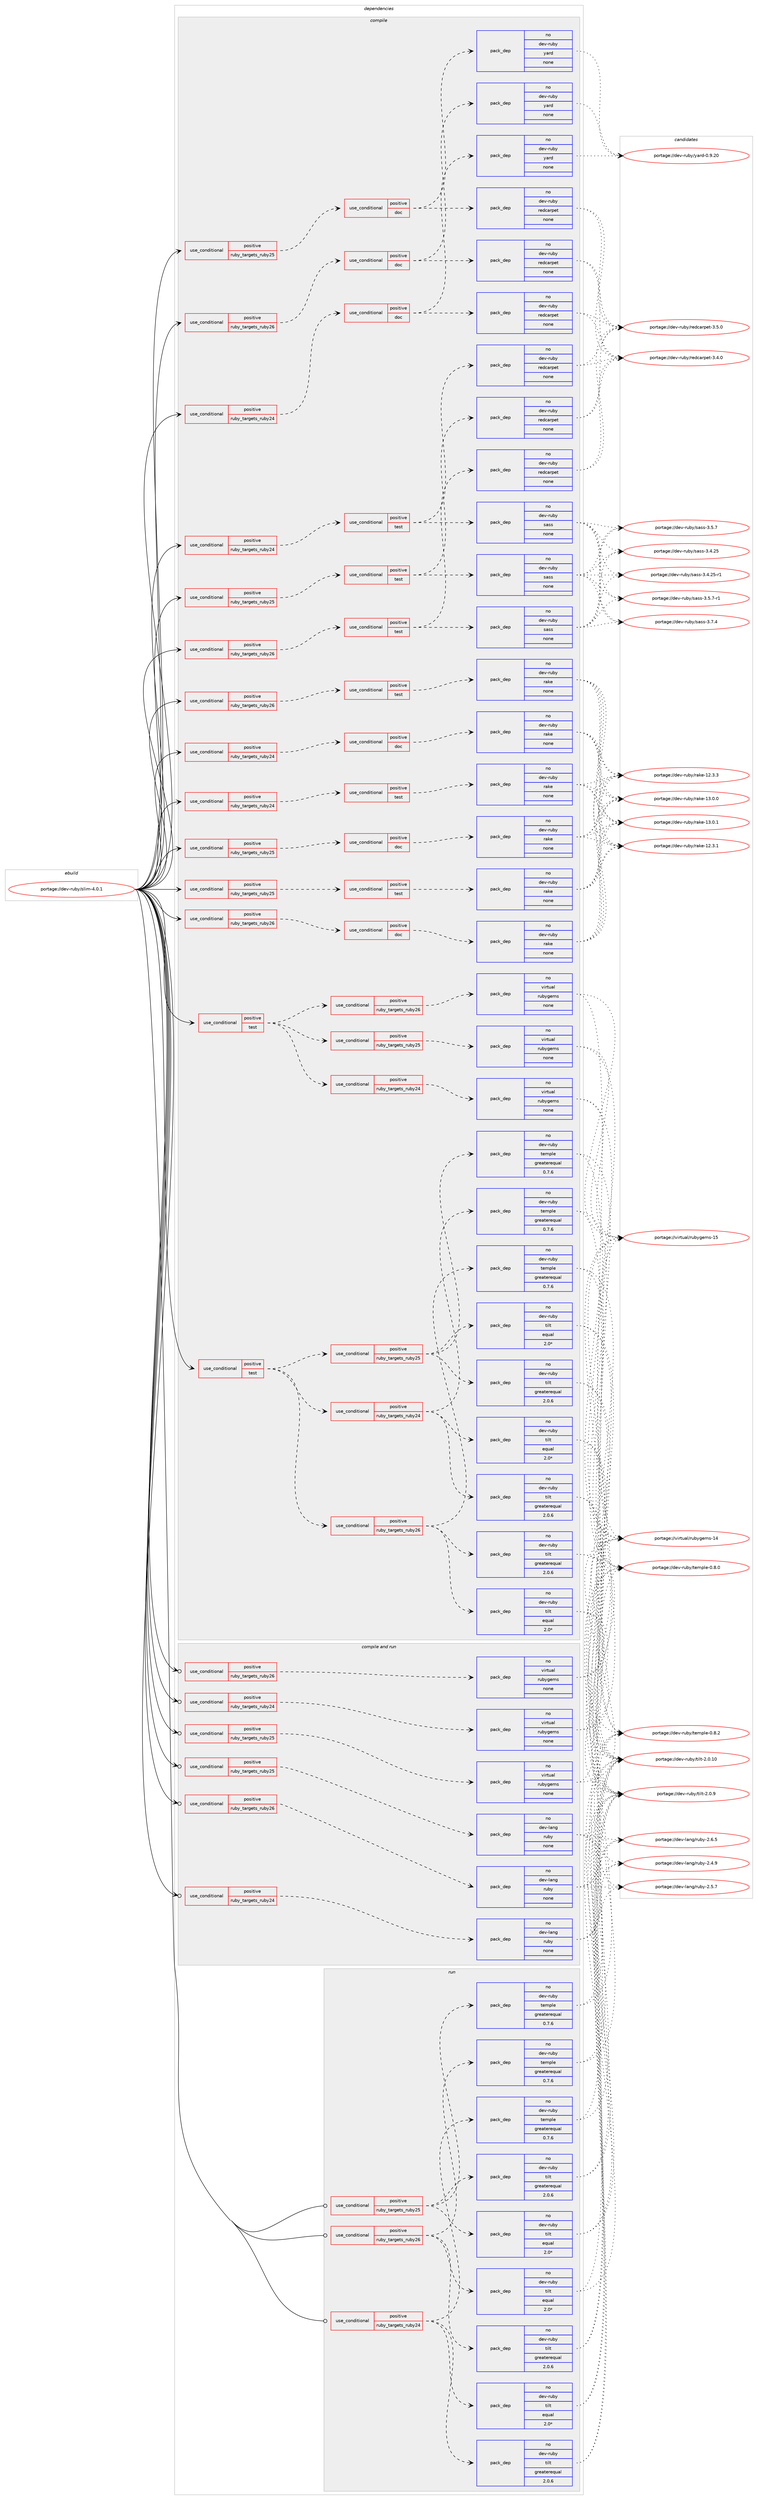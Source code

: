 digraph prolog {

# *************
# Graph options
# *************

newrank=true;
concentrate=true;
compound=true;
graph [rankdir=LR,fontname=Helvetica,fontsize=10,ranksep=1.5];#, ranksep=2.5, nodesep=0.2];
edge  [arrowhead=vee];
node  [fontname=Helvetica,fontsize=10];

# **********
# The ebuild
# **********

subgraph cluster_leftcol {
color=gray;
rank=same;
label=<<i>ebuild</i>>;
id [label="portage://dev-ruby/slim-4.0.1", color=red, width=4, href="../dev-ruby/slim-4.0.1.svg"];
}

# ****************
# The dependencies
# ****************

subgraph cluster_midcol {
color=gray;
label=<<i>dependencies</i>>;
subgraph cluster_compile {
fillcolor="#eeeeee";
style=filled;
label=<<i>compile</i>>;
subgraph cond66740 {
dependency250532 [label=<<TABLE BORDER="0" CELLBORDER="1" CELLSPACING="0" CELLPADDING="4"><TR><TD ROWSPAN="3" CELLPADDING="10">use_conditional</TD></TR><TR><TD>positive</TD></TR><TR><TD>ruby_targets_ruby24</TD></TR></TABLE>>, shape=none, color=red];
subgraph cond66741 {
dependency250533 [label=<<TABLE BORDER="0" CELLBORDER="1" CELLSPACING="0" CELLPADDING="4"><TR><TD ROWSPAN="3" CELLPADDING="10">use_conditional</TD></TR><TR><TD>positive</TD></TR><TR><TD>doc</TD></TR></TABLE>>, shape=none, color=red];
subgraph pack180231 {
dependency250534 [label=<<TABLE BORDER="0" CELLBORDER="1" CELLSPACING="0" CELLPADDING="4" WIDTH="220"><TR><TD ROWSPAN="6" CELLPADDING="30">pack_dep</TD></TR><TR><TD WIDTH="110">no</TD></TR><TR><TD>dev-ruby</TD></TR><TR><TD>rake</TD></TR><TR><TD>none</TD></TR><TR><TD></TD></TR></TABLE>>, shape=none, color=blue];
}
dependency250533:e -> dependency250534:w [weight=20,style="dashed",arrowhead="vee"];
}
dependency250532:e -> dependency250533:w [weight=20,style="dashed",arrowhead="vee"];
}
id:e -> dependency250532:w [weight=20,style="solid",arrowhead="vee"];
subgraph cond66742 {
dependency250535 [label=<<TABLE BORDER="0" CELLBORDER="1" CELLSPACING="0" CELLPADDING="4"><TR><TD ROWSPAN="3" CELLPADDING="10">use_conditional</TD></TR><TR><TD>positive</TD></TR><TR><TD>ruby_targets_ruby24</TD></TR></TABLE>>, shape=none, color=red];
subgraph cond66743 {
dependency250536 [label=<<TABLE BORDER="0" CELLBORDER="1" CELLSPACING="0" CELLPADDING="4"><TR><TD ROWSPAN="3" CELLPADDING="10">use_conditional</TD></TR><TR><TD>positive</TD></TR><TR><TD>doc</TD></TR></TABLE>>, shape=none, color=red];
subgraph pack180232 {
dependency250537 [label=<<TABLE BORDER="0" CELLBORDER="1" CELLSPACING="0" CELLPADDING="4" WIDTH="220"><TR><TD ROWSPAN="6" CELLPADDING="30">pack_dep</TD></TR><TR><TD WIDTH="110">no</TD></TR><TR><TD>dev-ruby</TD></TR><TR><TD>yard</TD></TR><TR><TD>none</TD></TR><TR><TD></TD></TR></TABLE>>, shape=none, color=blue];
}
dependency250536:e -> dependency250537:w [weight=20,style="dashed",arrowhead="vee"];
subgraph pack180233 {
dependency250538 [label=<<TABLE BORDER="0" CELLBORDER="1" CELLSPACING="0" CELLPADDING="4" WIDTH="220"><TR><TD ROWSPAN="6" CELLPADDING="30">pack_dep</TD></TR><TR><TD WIDTH="110">no</TD></TR><TR><TD>dev-ruby</TD></TR><TR><TD>redcarpet</TD></TR><TR><TD>none</TD></TR><TR><TD></TD></TR></TABLE>>, shape=none, color=blue];
}
dependency250536:e -> dependency250538:w [weight=20,style="dashed",arrowhead="vee"];
}
dependency250535:e -> dependency250536:w [weight=20,style="dashed",arrowhead="vee"];
}
id:e -> dependency250535:w [weight=20,style="solid",arrowhead="vee"];
subgraph cond66744 {
dependency250539 [label=<<TABLE BORDER="0" CELLBORDER="1" CELLSPACING="0" CELLPADDING="4"><TR><TD ROWSPAN="3" CELLPADDING="10">use_conditional</TD></TR><TR><TD>positive</TD></TR><TR><TD>ruby_targets_ruby24</TD></TR></TABLE>>, shape=none, color=red];
subgraph cond66745 {
dependency250540 [label=<<TABLE BORDER="0" CELLBORDER="1" CELLSPACING="0" CELLPADDING="4"><TR><TD ROWSPAN="3" CELLPADDING="10">use_conditional</TD></TR><TR><TD>positive</TD></TR><TR><TD>test</TD></TR></TABLE>>, shape=none, color=red];
subgraph pack180234 {
dependency250541 [label=<<TABLE BORDER="0" CELLBORDER="1" CELLSPACING="0" CELLPADDING="4" WIDTH="220"><TR><TD ROWSPAN="6" CELLPADDING="30">pack_dep</TD></TR><TR><TD WIDTH="110">no</TD></TR><TR><TD>dev-ruby</TD></TR><TR><TD>rake</TD></TR><TR><TD>none</TD></TR><TR><TD></TD></TR></TABLE>>, shape=none, color=blue];
}
dependency250540:e -> dependency250541:w [weight=20,style="dashed",arrowhead="vee"];
}
dependency250539:e -> dependency250540:w [weight=20,style="dashed",arrowhead="vee"];
}
id:e -> dependency250539:w [weight=20,style="solid",arrowhead="vee"];
subgraph cond66746 {
dependency250542 [label=<<TABLE BORDER="0" CELLBORDER="1" CELLSPACING="0" CELLPADDING="4"><TR><TD ROWSPAN="3" CELLPADDING="10">use_conditional</TD></TR><TR><TD>positive</TD></TR><TR><TD>ruby_targets_ruby24</TD></TR></TABLE>>, shape=none, color=red];
subgraph cond66747 {
dependency250543 [label=<<TABLE BORDER="0" CELLBORDER="1" CELLSPACING="0" CELLPADDING="4"><TR><TD ROWSPAN="3" CELLPADDING="10">use_conditional</TD></TR><TR><TD>positive</TD></TR><TR><TD>test</TD></TR></TABLE>>, shape=none, color=red];
subgraph pack180235 {
dependency250544 [label=<<TABLE BORDER="0" CELLBORDER="1" CELLSPACING="0" CELLPADDING="4" WIDTH="220"><TR><TD ROWSPAN="6" CELLPADDING="30">pack_dep</TD></TR><TR><TD WIDTH="110">no</TD></TR><TR><TD>dev-ruby</TD></TR><TR><TD>redcarpet</TD></TR><TR><TD>none</TD></TR><TR><TD></TD></TR></TABLE>>, shape=none, color=blue];
}
dependency250543:e -> dependency250544:w [weight=20,style="dashed",arrowhead="vee"];
subgraph pack180236 {
dependency250545 [label=<<TABLE BORDER="0" CELLBORDER="1" CELLSPACING="0" CELLPADDING="4" WIDTH="220"><TR><TD ROWSPAN="6" CELLPADDING="30">pack_dep</TD></TR><TR><TD WIDTH="110">no</TD></TR><TR><TD>dev-ruby</TD></TR><TR><TD>sass</TD></TR><TR><TD>none</TD></TR><TR><TD></TD></TR></TABLE>>, shape=none, color=blue];
}
dependency250543:e -> dependency250545:w [weight=20,style="dashed",arrowhead="vee"];
}
dependency250542:e -> dependency250543:w [weight=20,style="dashed",arrowhead="vee"];
}
id:e -> dependency250542:w [weight=20,style="solid",arrowhead="vee"];
subgraph cond66748 {
dependency250546 [label=<<TABLE BORDER="0" CELLBORDER="1" CELLSPACING="0" CELLPADDING="4"><TR><TD ROWSPAN="3" CELLPADDING="10">use_conditional</TD></TR><TR><TD>positive</TD></TR><TR><TD>ruby_targets_ruby25</TD></TR></TABLE>>, shape=none, color=red];
subgraph cond66749 {
dependency250547 [label=<<TABLE BORDER="0" CELLBORDER="1" CELLSPACING="0" CELLPADDING="4"><TR><TD ROWSPAN="3" CELLPADDING="10">use_conditional</TD></TR><TR><TD>positive</TD></TR><TR><TD>doc</TD></TR></TABLE>>, shape=none, color=red];
subgraph pack180237 {
dependency250548 [label=<<TABLE BORDER="0" CELLBORDER="1" CELLSPACING="0" CELLPADDING="4" WIDTH="220"><TR><TD ROWSPAN="6" CELLPADDING="30">pack_dep</TD></TR><TR><TD WIDTH="110">no</TD></TR><TR><TD>dev-ruby</TD></TR><TR><TD>rake</TD></TR><TR><TD>none</TD></TR><TR><TD></TD></TR></TABLE>>, shape=none, color=blue];
}
dependency250547:e -> dependency250548:w [weight=20,style="dashed",arrowhead="vee"];
}
dependency250546:e -> dependency250547:w [weight=20,style="dashed",arrowhead="vee"];
}
id:e -> dependency250546:w [weight=20,style="solid",arrowhead="vee"];
subgraph cond66750 {
dependency250549 [label=<<TABLE BORDER="0" CELLBORDER="1" CELLSPACING="0" CELLPADDING="4"><TR><TD ROWSPAN="3" CELLPADDING="10">use_conditional</TD></TR><TR><TD>positive</TD></TR><TR><TD>ruby_targets_ruby25</TD></TR></TABLE>>, shape=none, color=red];
subgraph cond66751 {
dependency250550 [label=<<TABLE BORDER="0" CELLBORDER="1" CELLSPACING="0" CELLPADDING="4"><TR><TD ROWSPAN="3" CELLPADDING="10">use_conditional</TD></TR><TR><TD>positive</TD></TR><TR><TD>doc</TD></TR></TABLE>>, shape=none, color=red];
subgraph pack180238 {
dependency250551 [label=<<TABLE BORDER="0" CELLBORDER="1" CELLSPACING="0" CELLPADDING="4" WIDTH="220"><TR><TD ROWSPAN="6" CELLPADDING="30">pack_dep</TD></TR><TR><TD WIDTH="110">no</TD></TR><TR><TD>dev-ruby</TD></TR><TR><TD>yard</TD></TR><TR><TD>none</TD></TR><TR><TD></TD></TR></TABLE>>, shape=none, color=blue];
}
dependency250550:e -> dependency250551:w [weight=20,style="dashed",arrowhead="vee"];
subgraph pack180239 {
dependency250552 [label=<<TABLE BORDER="0" CELLBORDER="1" CELLSPACING="0" CELLPADDING="4" WIDTH="220"><TR><TD ROWSPAN="6" CELLPADDING="30">pack_dep</TD></TR><TR><TD WIDTH="110">no</TD></TR><TR><TD>dev-ruby</TD></TR><TR><TD>redcarpet</TD></TR><TR><TD>none</TD></TR><TR><TD></TD></TR></TABLE>>, shape=none, color=blue];
}
dependency250550:e -> dependency250552:w [weight=20,style="dashed",arrowhead="vee"];
}
dependency250549:e -> dependency250550:w [weight=20,style="dashed",arrowhead="vee"];
}
id:e -> dependency250549:w [weight=20,style="solid",arrowhead="vee"];
subgraph cond66752 {
dependency250553 [label=<<TABLE BORDER="0" CELLBORDER="1" CELLSPACING="0" CELLPADDING="4"><TR><TD ROWSPAN="3" CELLPADDING="10">use_conditional</TD></TR><TR><TD>positive</TD></TR><TR><TD>ruby_targets_ruby25</TD></TR></TABLE>>, shape=none, color=red];
subgraph cond66753 {
dependency250554 [label=<<TABLE BORDER="0" CELLBORDER="1" CELLSPACING="0" CELLPADDING="4"><TR><TD ROWSPAN="3" CELLPADDING="10">use_conditional</TD></TR><TR><TD>positive</TD></TR><TR><TD>test</TD></TR></TABLE>>, shape=none, color=red];
subgraph pack180240 {
dependency250555 [label=<<TABLE BORDER="0" CELLBORDER="1" CELLSPACING="0" CELLPADDING="4" WIDTH="220"><TR><TD ROWSPAN="6" CELLPADDING="30">pack_dep</TD></TR><TR><TD WIDTH="110">no</TD></TR><TR><TD>dev-ruby</TD></TR><TR><TD>rake</TD></TR><TR><TD>none</TD></TR><TR><TD></TD></TR></TABLE>>, shape=none, color=blue];
}
dependency250554:e -> dependency250555:w [weight=20,style="dashed",arrowhead="vee"];
}
dependency250553:e -> dependency250554:w [weight=20,style="dashed",arrowhead="vee"];
}
id:e -> dependency250553:w [weight=20,style="solid",arrowhead="vee"];
subgraph cond66754 {
dependency250556 [label=<<TABLE BORDER="0" CELLBORDER="1" CELLSPACING="0" CELLPADDING="4"><TR><TD ROWSPAN="3" CELLPADDING="10">use_conditional</TD></TR><TR><TD>positive</TD></TR><TR><TD>ruby_targets_ruby25</TD></TR></TABLE>>, shape=none, color=red];
subgraph cond66755 {
dependency250557 [label=<<TABLE BORDER="0" CELLBORDER="1" CELLSPACING="0" CELLPADDING="4"><TR><TD ROWSPAN="3" CELLPADDING="10">use_conditional</TD></TR><TR><TD>positive</TD></TR><TR><TD>test</TD></TR></TABLE>>, shape=none, color=red];
subgraph pack180241 {
dependency250558 [label=<<TABLE BORDER="0" CELLBORDER="1" CELLSPACING="0" CELLPADDING="4" WIDTH="220"><TR><TD ROWSPAN="6" CELLPADDING="30">pack_dep</TD></TR><TR><TD WIDTH="110">no</TD></TR><TR><TD>dev-ruby</TD></TR><TR><TD>redcarpet</TD></TR><TR><TD>none</TD></TR><TR><TD></TD></TR></TABLE>>, shape=none, color=blue];
}
dependency250557:e -> dependency250558:w [weight=20,style="dashed",arrowhead="vee"];
subgraph pack180242 {
dependency250559 [label=<<TABLE BORDER="0" CELLBORDER="1" CELLSPACING="0" CELLPADDING="4" WIDTH="220"><TR><TD ROWSPAN="6" CELLPADDING="30">pack_dep</TD></TR><TR><TD WIDTH="110">no</TD></TR><TR><TD>dev-ruby</TD></TR><TR><TD>sass</TD></TR><TR><TD>none</TD></TR><TR><TD></TD></TR></TABLE>>, shape=none, color=blue];
}
dependency250557:e -> dependency250559:w [weight=20,style="dashed",arrowhead="vee"];
}
dependency250556:e -> dependency250557:w [weight=20,style="dashed",arrowhead="vee"];
}
id:e -> dependency250556:w [weight=20,style="solid",arrowhead="vee"];
subgraph cond66756 {
dependency250560 [label=<<TABLE BORDER="0" CELLBORDER="1" CELLSPACING="0" CELLPADDING="4"><TR><TD ROWSPAN="3" CELLPADDING="10">use_conditional</TD></TR><TR><TD>positive</TD></TR><TR><TD>ruby_targets_ruby26</TD></TR></TABLE>>, shape=none, color=red];
subgraph cond66757 {
dependency250561 [label=<<TABLE BORDER="0" CELLBORDER="1" CELLSPACING="0" CELLPADDING="4"><TR><TD ROWSPAN="3" CELLPADDING="10">use_conditional</TD></TR><TR><TD>positive</TD></TR><TR><TD>doc</TD></TR></TABLE>>, shape=none, color=red];
subgraph pack180243 {
dependency250562 [label=<<TABLE BORDER="0" CELLBORDER="1" CELLSPACING="0" CELLPADDING="4" WIDTH="220"><TR><TD ROWSPAN="6" CELLPADDING="30">pack_dep</TD></TR><TR><TD WIDTH="110">no</TD></TR><TR><TD>dev-ruby</TD></TR><TR><TD>rake</TD></TR><TR><TD>none</TD></TR><TR><TD></TD></TR></TABLE>>, shape=none, color=blue];
}
dependency250561:e -> dependency250562:w [weight=20,style="dashed",arrowhead="vee"];
}
dependency250560:e -> dependency250561:w [weight=20,style="dashed",arrowhead="vee"];
}
id:e -> dependency250560:w [weight=20,style="solid",arrowhead="vee"];
subgraph cond66758 {
dependency250563 [label=<<TABLE BORDER="0" CELLBORDER="1" CELLSPACING="0" CELLPADDING="4"><TR><TD ROWSPAN="3" CELLPADDING="10">use_conditional</TD></TR><TR><TD>positive</TD></TR><TR><TD>ruby_targets_ruby26</TD></TR></TABLE>>, shape=none, color=red];
subgraph cond66759 {
dependency250564 [label=<<TABLE BORDER="0" CELLBORDER="1" CELLSPACING="0" CELLPADDING="4"><TR><TD ROWSPAN="3" CELLPADDING="10">use_conditional</TD></TR><TR><TD>positive</TD></TR><TR><TD>doc</TD></TR></TABLE>>, shape=none, color=red];
subgraph pack180244 {
dependency250565 [label=<<TABLE BORDER="0" CELLBORDER="1" CELLSPACING="0" CELLPADDING="4" WIDTH="220"><TR><TD ROWSPAN="6" CELLPADDING="30">pack_dep</TD></TR><TR><TD WIDTH="110">no</TD></TR><TR><TD>dev-ruby</TD></TR><TR><TD>yard</TD></TR><TR><TD>none</TD></TR><TR><TD></TD></TR></TABLE>>, shape=none, color=blue];
}
dependency250564:e -> dependency250565:w [weight=20,style="dashed",arrowhead="vee"];
subgraph pack180245 {
dependency250566 [label=<<TABLE BORDER="0" CELLBORDER="1" CELLSPACING="0" CELLPADDING="4" WIDTH="220"><TR><TD ROWSPAN="6" CELLPADDING="30">pack_dep</TD></TR><TR><TD WIDTH="110">no</TD></TR><TR><TD>dev-ruby</TD></TR><TR><TD>redcarpet</TD></TR><TR><TD>none</TD></TR><TR><TD></TD></TR></TABLE>>, shape=none, color=blue];
}
dependency250564:e -> dependency250566:w [weight=20,style="dashed",arrowhead="vee"];
}
dependency250563:e -> dependency250564:w [weight=20,style="dashed",arrowhead="vee"];
}
id:e -> dependency250563:w [weight=20,style="solid",arrowhead="vee"];
subgraph cond66760 {
dependency250567 [label=<<TABLE BORDER="0" CELLBORDER="1" CELLSPACING="0" CELLPADDING="4"><TR><TD ROWSPAN="3" CELLPADDING="10">use_conditional</TD></TR><TR><TD>positive</TD></TR><TR><TD>ruby_targets_ruby26</TD></TR></TABLE>>, shape=none, color=red];
subgraph cond66761 {
dependency250568 [label=<<TABLE BORDER="0" CELLBORDER="1" CELLSPACING="0" CELLPADDING="4"><TR><TD ROWSPAN="3" CELLPADDING="10">use_conditional</TD></TR><TR><TD>positive</TD></TR><TR><TD>test</TD></TR></TABLE>>, shape=none, color=red];
subgraph pack180246 {
dependency250569 [label=<<TABLE BORDER="0" CELLBORDER="1" CELLSPACING="0" CELLPADDING="4" WIDTH="220"><TR><TD ROWSPAN="6" CELLPADDING="30">pack_dep</TD></TR><TR><TD WIDTH="110">no</TD></TR><TR><TD>dev-ruby</TD></TR><TR><TD>rake</TD></TR><TR><TD>none</TD></TR><TR><TD></TD></TR></TABLE>>, shape=none, color=blue];
}
dependency250568:e -> dependency250569:w [weight=20,style="dashed",arrowhead="vee"];
}
dependency250567:e -> dependency250568:w [weight=20,style="dashed",arrowhead="vee"];
}
id:e -> dependency250567:w [weight=20,style="solid",arrowhead="vee"];
subgraph cond66762 {
dependency250570 [label=<<TABLE BORDER="0" CELLBORDER="1" CELLSPACING="0" CELLPADDING="4"><TR><TD ROWSPAN="3" CELLPADDING="10">use_conditional</TD></TR><TR><TD>positive</TD></TR><TR><TD>ruby_targets_ruby26</TD></TR></TABLE>>, shape=none, color=red];
subgraph cond66763 {
dependency250571 [label=<<TABLE BORDER="0" CELLBORDER="1" CELLSPACING="0" CELLPADDING="4"><TR><TD ROWSPAN="3" CELLPADDING="10">use_conditional</TD></TR><TR><TD>positive</TD></TR><TR><TD>test</TD></TR></TABLE>>, shape=none, color=red];
subgraph pack180247 {
dependency250572 [label=<<TABLE BORDER="0" CELLBORDER="1" CELLSPACING="0" CELLPADDING="4" WIDTH="220"><TR><TD ROWSPAN="6" CELLPADDING="30">pack_dep</TD></TR><TR><TD WIDTH="110">no</TD></TR><TR><TD>dev-ruby</TD></TR><TR><TD>redcarpet</TD></TR><TR><TD>none</TD></TR><TR><TD></TD></TR></TABLE>>, shape=none, color=blue];
}
dependency250571:e -> dependency250572:w [weight=20,style="dashed",arrowhead="vee"];
subgraph pack180248 {
dependency250573 [label=<<TABLE BORDER="0" CELLBORDER="1" CELLSPACING="0" CELLPADDING="4" WIDTH="220"><TR><TD ROWSPAN="6" CELLPADDING="30">pack_dep</TD></TR><TR><TD WIDTH="110">no</TD></TR><TR><TD>dev-ruby</TD></TR><TR><TD>sass</TD></TR><TR><TD>none</TD></TR><TR><TD></TD></TR></TABLE>>, shape=none, color=blue];
}
dependency250571:e -> dependency250573:w [weight=20,style="dashed",arrowhead="vee"];
}
dependency250570:e -> dependency250571:w [weight=20,style="dashed",arrowhead="vee"];
}
id:e -> dependency250570:w [weight=20,style="solid",arrowhead="vee"];
subgraph cond66764 {
dependency250574 [label=<<TABLE BORDER="0" CELLBORDER="1" CELLSPACING="0" CELLPADDING="4"><TR><TD ROWSPAN="3" CELLPADDING="10">use_conditional</TD></TR><TR><TD>positive</TD></TR><TR><TD>test</TD></TR></TABLE>>, shape=none, color=red];
subgraph cond66765 {
dependency250575 [label=<<TABLE BORDER="0" CELLBORDER="1" CELLSPACING="0" CELLPADDING="4"><TR><TD ROWSPAN="3" CELLPADDING="10">use_conditional</TD></TR><TR><TD>positive</TD></TR><TR><TD>ruby_targets_ruby24</TD></TR></TABLE>>, shape=none, color=red];
subgraph pack180249 {
dependency250576 [label=<<TABLE BORDER="0" CELLBORDER="1" CELLSPACING="0" CELLPADDING="4" WIDTH="220"><TR><TD ROWSPAN="6" CELLPADDING="30">pack_dep</TD></TR><TR><TD WIDTH="110">no</TD></TR><TR><TD>dev-ruby</TD></TR><TR><TD>tilt</TD></TR><TR><TD>greaterequal</TD></TR><TR><TD>2.0.6</TD></TR></TABLE>>, shape=none, color=blue];
}
dependency250575:e -> dependency250576:w [weight=20,style="dashed",arrowhead="vee"];
subgraph pack180250 {
dependency250577 [label=<<TABLE BORDER="0" CELLBORDER="1" CELLSPACING="0" CELLPADDING="4" WIDTH="220"><TR><TD ROWSPAN="6" CELLPADDING="30">pack_dep</TD></TR><TR><TD WIDTH="110">no</TD></TR><TR><TD>dev-ruby</TD></TR><TR><TD>tilt</TD></TR><TR><TD>equal</TD></TR><TR><TD>2.0*</TD></TR></TABLE>>, shape=none, color=blue];
}
dependency250575:e -> dependency250577:w [weight=20,style="dashed",arrowhead="vee"];
subgraph pack180251 {
dependency250578 [label=<<TABLE BORDER="0" CELLBORDER="1" CELLSPACING="0" CELLPADDING="4" WIDTH="220"><TR><TD ROWSPAN="6" CELLPADDING="30">pack_dep</TD></TR><TR><TD WIDTH="110">no</TD></TR><TR><TD>dev-ruby</TD></TR><TR><TD>temple</TD></TR><TR><TD>greaterequal</TD></TR><TR><TD>0.7.6</TD></TR></TABLE>>, shape=none, color=blue];
}
dependency250575:e -> dependency250578:w [weight=20,style="dashed",arrowhead="vee"];
}
dependency250574:e -> dependency250575:w [weight=20,style="dashed",arrowhead="vee"];
subgraph cond66766 {
dependency250579 [label=<<TABLE BORDER="0" CELLBORDER="1" CELLSPACING="0" CELLPADDING="4"><TR><TD ROWSPAN="3" CELLPADDING="10">use_conditional</TD></TR><TR><TD>positive</TD></TR><TR><TD>ruby_targets_ruby25</TD></TR></TABLE>>, shape=none, color=red];
subgraph pack180252 {
dependency250580 [label=<<TABLE BORDER="0" CELLBORDER="1" CELLSPACING="0" CELLPADDING="4" WIDTH="220"><TR><TD ROWSPAN="6" CELLPADDING="30">pack_dep</TD></TR><TR><TD WIDTH="110">no</TD></TR><TR><TD>dev-ruby</TD></TR><TR><TD>tilt</TD></TR><TR><TD>greaterequal</TD></TR><TR><TD>2.0.6</TD></TR></TABLE>>, shape=none, color=blue];
}
dependency250579:e -> dependency250580:w [weight=20,style="dashed",arrowhead="vee"];
subgraph pack180253 {
dependency250581 [label=<<TABLE BORDER="0" CELLBORDER="1" CELLSPACING="0" CELLPADDING="4" WIDTH="220"><TR><TD ROWSPAN="6" CELLPADDING="30">pack_dep</TD></TR><TR><TD WIDTH="110">no</TD></TR><TR><TD>dev-ruby</TD></TR><TR><TD>tilt</TD></TR><TR><TD>equal</TD></TR><TR><TD>2.0*</TD></TR></TABLE>>, shape=none, color=blue];
}
dependency250579:e -> dependency250581:w [weight=20,style="dashed",arrowhead="vee"];
subgraph pack180254 {
dependency250582 [label=<<TABLE BORDER="0" CELLBORDER="1" CELLSPACING="0" CELLPADDING="4" WIDTH="220"><TR><TD ROWSPAN="6" CELLPADDING="30">pack_dep</TD></TR><TR><TD WIDTH="110">no</TD></TR><TR><TD>dev-ruby</TD></TR><TR><TD>temple</TD></TR><TR><TD>greaterequal</TD></TR><TR><TD>0.7.6</TD></TR></TABLE>>, shape=none, color=blue];
}
dependency250579:e -> dependency250582:w [weight=20,style="dashed",arrowhead="vee"];
}
dependency250574:e -> dependency250579:w [weight=20,style="dashed",arrowhead="vee"];
subgraph cond66767 {
dependency250583 [label=<<TABLE BORDER="0" CELLBORDER="1" CELLSPACING="0" CELLPADDING="4"><TR><TD ROWSPAN="3" CELLPADDING="10">use_conditional</TD></TR><TR><TD>positive</TD></TR><TR><TD>ruby_targets_ruby26</TD></TR></TABLE>>, shape=none, color=red];
subgraph pack180255 {
dependency250584 [label=<<TABLE BORDER="0" CELLBORDER="1" CELLSPACING="0" CELLPADDING="4" WIDTH="220"><TR><TD ROWSPAN="6" CELLPADDING="30">pack_dep</TD></TR><TR><TD WIDTH="110">no</TD></TR><TR><TD>dev-ruby</TD></TR><TR><TD>tilt</TD></TR><TR><TD>greaterequal</TD></TR><TR><TD>2.0.6</TD></TR></TABLE>>, shape=none, color=blue];
}
dependency250583:e -> dependency250584:w [weight=20,style="dashed",arrowhead="vee"];
subgraph pack180256 {
dependency250585 [label=<<TABLE BORDER="0" CELLBORDER="1" CELLSPACING="0" CELLPADDING="4" WIDTH="220"><TR><TD ROWSPAN="6" CELLPADDING="30">pack_dep</TD></TR><TR><TD WIDTH="110">no</TD></TR><TR><TD>dev-ruby</TD></TR><TR><TD>tilt</TD></TR><TR><TD>equal</TD></TR><TR><TD>2.0*</TD></TR></TABLE>>, shape=none, color=blue];
}
dependency250583:e -> dependency250585:w [weight=20,style="dashed",arrowhead="vee"];
subgraph pack180257 {
dependency250586 [label=<<TABLE BORDER="0" CELLBORDER="1" CELLSPACING="0" CELLPADDING="4" WIDTH="220"><TR><TD ROWSPAN="6" CELLPADDING="30">pack_dep</TD></TR><TR><TD WIDTH="110">no</TD></TR><TR><TD>dev-ruby</TD></TR><TR><TD>temple</TD></TR><TR><TD>greaterequal</TD></TR><TR><TD>0.7.6</TD></TR></TABLE>>, shape=none, color=blue];
}
dependency250583:e -> dependency250586:w [weight=20,style="dashed",arrowhead="vee"];
}
dependency250574:e -> dependency250583:w [weight=20,style="dashed",arrowhead="vee"];
}
id:e -> dependency250574:w [weight=20,style="solid",arrowhead="vee"];
subgraph cond66768 {
dependency250587 [label=<<TABLE BORDER="0" CELLBORDER="1" CELLSPACING="0" CELLPADDING="4"><TR><TD ROWSPAN="3" CELLPADDING="10">use_conditional</TD></TR><TR><TD>positive</TD></TR><TR><TD>test</TD></TR></TABLE>>, shape=none, color=red];
subgraph cond66769 {
dependency250588 [label=<<TABLE BORDER="0" CELLBORDER="1" CELLSPACING="0" CELLPADDING="4"><TR><TD ROWSPAN="3" CELLPADDING="10">use_conditional</TD></TR><TR><TD>positive</TD></TR><TR><TD>ruby_targets_ruby24</TD></TR></TABLE>>, shape=none, color=red];
subgraph pack180258 {
dependency250589 [label=<<TABLE BORDER="0" CELLBORDER="1" CELLSPACING="0" CELLPADDING="4" WIDTH="220"><TR><TD ROWSPAN="6" CELLPADDING="30">pack_dep</TD></TR><TR><TD WIDTH="110">no</TD></TR><TR><TD>virtual</TD></TR><TR><TD>rubygems</TD></TR><TR><TD>none</TD></TR><TR><TD></TD></TR></TABLE>>, shape=none, color=blue];
}
dependency250588:e -> dependency250589:w [weight=20,style="dashed",arrowhead="vee"];
}
dependency250587:e -> dependency250588:w [weight=20,style="dashed",arrowhead="vee"];
subgraph cond66770 {
dependency250590 [label=<<TABLE BORDER="0" CELLBORDER="1" CELLSPACING="0" CELLPADDING="4"><TR><TD ROWSPAN="3" CELLPADDING="10">use_conditional</TD></TR><TR><TD>positive</TD></TR><TR><TD>ruby_targets_ruby25</TD></TR></TABLE>>, shape=none, color=red];
subgraph pack180259 {
dependency250591 [label=<<TABLE BORDER="0" CELLBORDER="1" CELLSPACING="0" CELLPADDING="4" WIDTH="220"><TR><TD ROWSPAN="6" CELLPADDING="30">pack_dep</TD></TR><TR><TD WIDTH="110">no</TD></TR><TR><TD>virtual</TD></TR><TR><TD>rubygems</TD></TR><TR><TD>none</TD></TR><TR><TD></TD></TR></TABLE>>, shape=none, color=blue];
}
dependency250590:e -> dependency250591:w [weight=20,style="dashed",arrowhead="vee"];
}
dependency250587:e -> dependency250590:w [weight=20,style="dashed",arrowhead="vee"];
subgraph cond66771 {
dependency250592 [label=<<TABLE BORDER="0" CELLBORDER="1" CELLSPACING="0" CELLPADDING="4"><TR><TD ROWSPAN="3" CELLPADDING="10">use_conditional</TD></TR><TR><TD>positive</TD></TR><TR><TD>ruby_targets_ruby26</TD></TR></TABLE>>, shape=none, color=red];
subgraph pack180260 {
dependency250593 [label=<<TABLE BORDER="0" CELLBORDER="1" CELLSPACING="0" CELLPADDING="4" WIDTH="220"><TR><TD ROWSPAN="6" CELLPADDING="30">pack_dep</TD></TR><TR><TD WIDTH="110">no</TD></TR><TR><TD>virtual</TD></TR><TR><TD>rubygems</TD></TR><TR><TD>none</TD></TR><TR><TD></TD></TR></TABLE>>, shape=none, color=blue];
}
dependency250592:e -> dependency250593:w [weight=20,style="dashed",arrowhead="vee"];
}
dependency250587:e -> dependency250592:w [weight=20,style="dashed",arrowhead="vee"];
}
id:e -> dependency250587:w [weight=20,style="solid",arrowhead="vee"];
}
subgraph cluster_compileandrun {
fillcolor="#eeeeee";
style=filled;
label=<<i>compile and run</i>>;
subgraph cond66772 {
dependency250594 [label=<<TABLE BORDER="0" CELLBORDER="1" CELLSPACING="0" CELLPADDING="4"><TR><TD ROWSPAN="3" CELLPADDING="10">use_conditional</TD></TR><TR><TD>positive</TD></TR><TR><TD>ruby_targets_ruby24</TD></TR></TABLE>>, shape=none, color=red];
subgraph pack180261 {
dependency250595 [label=<<TABLE BORDER="0" CELLBORDER="1" CELLSPACING="0" CELLPADDING="4" WIDTH="220"><TR><TD ROWSPAN="6" CELLPADDING="30">pack_dep</TD></TR><TR><TD WIDTH="110">no</TD></TR><TR><TD>dev-lang</TD></TR><TR><TD>ruby</TD></TR><TR><TD>none</TD></TR><TR><TD></TD></TR></TABLE>>, shape=none, color=blue];
}
dependency250594:e -> dependency250595:w [weight=20,style="dashed",arrowhead="vee"];
}
id:e -> dependency250594:w [weight=20,style="solid",arrowhead="odotvee"];
subgraph cond66773 {
dependency250596 [label=<<TABLE BORDER="0" CELLBORDER="1" CELLSPACING="0" CELLPADDING="4"><TR><TD ROWSPAN="3" CELLPADDING="10">use_conditional</TD></TR><TR><TD>positive</TD></TR><TR><TD>ruby_targets_ruby24</TD></TR></TABLE>>, shape=none, color=red];
subgraph pack180262 {
dependency250597 [label=<<TABLE BORDER="0" CELLBORDER="1" CELLSPACING="0" CELLPADDING="4" WIDTH="220"><TR><TD ROWSPAN="6" CELLPADDING="30">pack_dep</TD></TR><TR><TD WIDTH="110">no</TD></TR><TR><TD>virtual</TD></TR><TR><TD>rubygems</TD></TR><TR><TD>none</TD></TR><TR><TD></TD></TR></TABLE>>, shape=none, color=blue];
}
dependency250596:e -> dependency250597:w [weight=20,style="dashed",arrowhead="vee"];
}
id:e -> dependency250596:w [weight=20,style="solid",arrowhead="odotvee"];
subgraph cond66774 {
dependency250598 [label=<<TABLE BORDER="0" CELLBORDER="1" CELLSPACING="0" CELLPADDING="4"><TR><TD ROWSPAN="3" CELLPADDING="10">use_conditional</TD></TR><TR><TD>positive</TD></TR><TR><TD>ruby_targets_ruby25</TD></TR></TABLE>>, shape=none, color=red];
subgraph pack180263 {
dependency250599 [label=<<TABLE BORDER="0" CELLBORDER="1" CELLSPACING="0" CELLPADDING="4" WIDTH="220"><TR><TD ROWSPAN="6" CELLPADDING="30">pack_dep</TD></TR><TR><TD WIDTH="110">no</TD></TR><TR><TD>dev-lang</TD></TR><TR><TD>ruby</TD></TR><TR><TD>none</TD></TR><TR><TD></TD></TR></TABLE>>, shape=none, color=blue];
}
dependency250598:e -> dependency250599:w [weight=20,style="dashed",arrowhead="vee"];
}
id:e -> dependency250598:w [weight=20,style="solid",arrowhead="odotvee"];
subgraph cond66775 {
dependency250600 [label=<<TABLE BORDER="0" CELLBORDER="1" CELLSPACING="0" CELLPADDING="4"><TR><TD ROWSPAN="3" CELLPADDING="10">use_conditional</TD></TR><TR><TD>positive</TD></TR><TR><TD>ruby_targets_ruby25</TD></TR></TABLE>>, shape=none, color=red];
subgraph pack180264 {
dependency250601 [label=<<TABLE BORDER="0" CELLBORDER="1" CELLSPACING="0" CELLPADDING="4" WIDTH="220"><TR><TD ROWSPAN="6" CELLPADDING="30">pack_dep</TD></TR><TR><TD WIDTH="110">no</TD></TR><TR><TD>virtual</TD></TR><TR><TD>rubygems</TD></TR><TR><TD>none</TD></TR><TR><TD></TD></TR></TABLE>>, shape=none, color=blue];
}
dependency250600:e -> dependency250601:w [weight=20,style="dashed",arrowhead="vee"];
}
id:e -> dependency250600:w [weight=20,style="solid",arrowhead="odotvee"];
subgraph cond66776 {
dependency250602 [label=<<TABLE BORDER="0" CELLBORDER="1" CELLSPACING="0" CELLPADDING="4"><TR><TD ROWSPAN="3" CELLPADDING="10">use_conditional</TD></TR><TR><TD>positive</TD></TR><TR><TD>ruby_targets_ruby26</TD></TR></TABLE>>, shape=none, color=red];
subgraph pack180265 {
dependency250603 [label=<<TABLE BORDER="0" CELLBORDER="1" CELLSPACING="0" CELLPADDING="4" WIDTH="220"><TR><TD ROWSPAN="6" CELLPADDING="30">pack_dep</TD></TR><TR><TD WIDTH="110">no</TD></TR><TR><TD>dev-lang</TD></TR><TR><TD>ruby</TD></TR><TR><TD>none</TD></TR><TR><TD></TD></TR></TABLE>>, shape=none, color=blue];
}
dependency250602:e -> dependency250603:w [weight=20,style="dashed",arrowhead="vee"];
}
id:e -> dependency250602:w [weight=20,style="solid",arrowhead="odotvee"];
subgraph cond66777 {
dependency250604 [label=<<TABLE BORDER="0" CELLBORDER="1" CELLSPACING="0" CELLPADDING="4"><TR><TD ROWSPAN="3" CELLPADDING="10">use_conditional</TD></TR><TR><TD>positive</TD></TR><TR><TD>ruby_targets_ruby26</TD></TR></TABLE>>, shape=none, color=red];
subgraph pack180266 {
dependency250605 [label=<<TABLE BORDER="0" CELLBORDER="1" CELLSPACING="0" CELLPADDING="4" WIDTH="220"><TR><TD ROWSPAN="6" CELLPADDING="30">pack_dep</TD></TR><TR><TD WIDTH="110">no</TD></TR><TR><TD>virtual</TD></TR><TR><TD>rubygems</TD></TR><TR><TD>none</TD></TR><TR><TD></TD></TR></TABLE>>, shape=none, color=blue];
}
dependency250604:e -> dependency250605:w [weight=20,style="dashed",arrowhead="vee"];
}
id:e -> dependency250604:w [weight=20,style="solid",arrowhead="odotvee"];
}
subgraph cluster_run {
fillcolor="#eeeeee";
style=filled;
label=<<i>run</i>>;
subgraph cond66778 {
dependency250606 [label=<<TABLE BORDER="0" CELLBORDER="1" CELLSPACING="0" CELLPADDING="4"><TR><TD ROWSPAN="3" CELLPADDING="10">use_conditional</TD></TR><TR><TD>positive</TD></TR><TR><TD>ruby_targets_ruby24</TD></TR></TABLE>>, shape=none, color=red];
subgraph pack180267 {
dependency250607 [label=<<TABLE BORDER="0" CELLBORDER="1" CELLSPACING="0" CELLPADDING="4" WIDTH="220"><TR><TD ROWSPAN="6" CELLPADDING="30">pack_dep</TD></TR><TR><TD WIDTH="110">no</TD></TR><TR><TD>dev-ruby</TD></TR><TR><TD>tilt</TD></TR><TR><TD>greaterequal</TD></TR><TR><TD>2.0.6</TD></TR></TABLE>>, shape=none, color=blue];
}
dependency250606:e -> dependency250607:w [weight=20,style="dashed",arrowhead="vee"];
subgraph pack180268 {
dependency250608 [label=<<TABLE BORDER="0" CELLBORDER="1" CELLSPACING="0" CELLPADDING="4" WIDTH="220"><TR><TD ROWSPAN="6" CELLPADDING="30">pack_dep</TD></TR><TR><TD WIDTH="110">no</TD></TR><TR><TD>dev-ruby</TD></TR><TR><TD>tilt</TD></TR><TR><TD>equal</TD></TR><TR><TD>2.0*</TD></TR></TABLE>>, shape=none, color=blue];
}
dependency250606:e -> dependency250608:w [weight=20,style="dashed",arrowhead="vee"];
subgraph pack180269 {
dependency250609 [label=<<TABLE BORDER="0" CELLBORDER="1" CELLSPACING="0" CELLPADDING="4" WIDTH="220"><TR><TD ROWSPAN="6" CELLPADDING="30">pack_dep</TD></TR><TR><TD WIDTH="110">no</TD></TR><TR><TD>dev-ruby</TD></TR><TR><TD>temple</TD></TR><TR><TD>greaterequal</TD></TR><TR><TD>0.7.6</TD></TR></TABLE>>, shape=none, color=blue];
}
dependency250606:e -> dependency250609:w [weight=20,style="dashed",arrowhead="vee"];
}
id:e -> dependency250606:w [weight=20,style="solid",arrowhead="odot"];
subgraph cond66779 {
dependency250610 [label=<<TABLE BORDER="0" CELLBORDER="1" CELLSPACING="0" CELLPADDING="4"><TR><TD ROWSPAN="3" CELLPADDING="10">use_conditional</TD></TR><TR><TD>positive</TD></TR><TR><TD>ruby_targets_ruby25</TD></TR></TABLE>>, shape=none, color=red];
subgraph pack180270 {
dependency250611 [label=<<TABLE BORDER="0" CELLBORDER="1" CELLSPACING="0" CELLPADDING="4" WIDTH="220"><TR><TD ROWSPAN="6" CELLPADDING="30">pack_dep</TD></TR><TR><TD WIDTH="110">no</TD></TR><TR><TD>dev-ruby</TD></TR><TR><TD>tilt</TD></TR><TR><TD>greaterequal</TD></TR><TR><TD>2.0.6</TD></TR></TABLE>>, shape=none, color=blue];
}
dependency250610:e -> dependency250611:w [weight=20,style="dashed",arrowhead="vee"];
subgraph pack180271 {
dependency250612 [label=<<TABLE BORDER="0" CELLBORDER="1" CELLSPACING="0" CELLPADDING="4" WIDTH="220"><TR><TD ROWSPAN="6" CELLPADDING="30">pack_dep</TD></TR><TR><TD WIDTH="110">no</TD></TR><TR><TD>dev-ruby</TD></TR><TR><TD>tilt</TD></TR><TR><TD>equal</TD></TR><TR><TD>2.0*</TD></TR></TABLE>>, shape=none, color=blue];
}
dependency250610:e -> dependency250612:w [weight=20,style="dashed",arrowhead="vee"];
subgraph pack180272 {
dependency250613 [label=<<TABLE BORDER="0" CELLBORDER="1" CELLSPACING="0" CELLPADDING="4" WIDTH="220"><TR><TD ROWSPAN="6" CELLPADDING="30">pack_dep</TD></TR><TR><TD WIDTH="110">no</TD></TR><TR><TD>dev-ruby</TD></TR><TR><TD>temple</TD></TR><TR><TD>greaterequal</TD></TR><TR><TD>0.7.6</TD></TR></TABLE>>, shape=none, color=blue];
}
dependency250610:e -> dependency250613:w [weight=20,style="dashed",arrowhead="vee"];
}
id:e -> dependency250610:w [weight=20,style="solid",arrowhead="odot"];
subgraph cond66780 {
dependency250614 [label=<<TABLE BORDER="0" CELLBORDER="1" CELLSPACING="0" CELLPADDING="4"><TR><TD ROWSPAN="3" CELLPADDING="10">use_conditional</TD></TR><TR><TD>positive</TD></TR><TR><TD>ruby_targets_ruby26</TD></TR></TABLE>>, shape=none, color=red];
subgraph pack180273 {
dependency250615 [label=<<TABLE BORDER="0" CELLBORDER="1" CELLSPACING="0" CELLPADDING="4" WIDTH="220"><TR><TD ROWSPAN="6" CELLPADDING="30">pack_dep</TD></TR><TR><TD WIDTH="110">no</TD></TR><TR><TD>dev-ruby</TD></TR><TR><TD>tilt</TD></TR><TR><TD>greaterequal</TD></TR><TR><TD>2.0.6</TD></TR></TABLE>>, shape=none, color=blue];
}
dependency250614:e -> dependency250615:w [weight=20,style="dashed",arrowhead="vee"];
subgraph pack180274 {
dependency250616 [label=<<TABLE BORDER="0" CELLBORDER="1" CELLSPACING="0" CELLPADDING="4" WIDTH="220"><TR><TD ROWSPAN="6" CELLPADDING="30">pack_dep</TD></TR><TR><TD WIDTH="110">no</TD></TR><TR><TD>dev-ruby</TD></TR><TR><TD>tilt</TD></TR><TR><TD>equal</TD></TR><TR><TD>2.0*</TD></TR></TABLE>>, shape=none, color=blue];
}
dependency250614:e -> dependency250616:w [weight=20,style="dashed",arrowhead="vee"];
subgraph pack180275 {
dependency250617 [label=<<TABLE BORDER="0" CELLBORDER="1" CELLSPACING="0" CELLPADDING="4" WIDTH="220"><TR><TD ROWSPAN="6" CELLPADDING="30">pack_dep</TD></TR><TR><TD WIDTH="110">no</TD></TR><TR><TD>dev-ruby</TD></TR><TR><TD>temple</TD></TR><TR><TD>greaterequal</TD></TR><TR><TD>0.7.6</TD></TR></TABLE>>, shape=none, color=blue];
}
dependency250614:e -> dependency250617:w [weight=20,style="dashed",arrowhead="vee"];
}
id:e -> dependency250614:w [weight=20,style="solid",arrowhead="odot"];
}
}

# **************
# The candidates
# **************

subgraph cluster_choices {
rank=same;
color=gray;
label=<<i>candidates</i>>;

subgraph choice180231 {
color=black;
nodesep=1;
choiceportage1001011184511411798121471149710710145495046514649 [label="portage://dev-ruby/rake-12.3.1", color=red, width=4,href="../dev-ruby/rake-12.3.1.svg"];
choiceportage1001011184511411798121471149710710145495046514651 [label="portage://dev-ruby/rake-12.3.3", color=red, width=4,href="../dev-ruby/rake-12.3.3.svg"];
choiceportage1001011184511411798121471149710710145495146484648 [label="portage://dev-ruby/rake-13.0.0", color=red, width=4,href="../dev-ruby/rake-13.0.0.svg"];
choiceportage1001011184511411798121471149710710145495146484649 [label="portage://dev-ruby/rake-13.0.1", color=red, width=4,href="../dev-ruby/rake-13.0.1.svg"];
dependency250534:e -> choiceportage1001011184511411798121471149710710145495046514649:w [style=dotted,weight="100"];
dependency250534:e -> choiceportage1001011184511411798121471149710710145495046514651:w [style=dotted,weight="100"];
dependency250534:e -> choiceportage1001011184511411798121471149710710145495146484648:w [style=dotted,weight="100"];
dependency250534:e -> choiceportage1001011184511411798121471149710710145495146484649:w [style=dotted,weight="100"];
}
subgraph choice180232 {
color=black;
nodesep=1;
choiceportage1001011184511411798121471219711410045484657465048 [label="portage://dev-ruby/yard-0.9.20", color=red, width=4,href="../dev-ruby/yard-0.9.20.svg"];
dependency250537:e -> choiceportage1001011184511411798121471219711410045484657465048:w [style=dotted,weight="100"];
}
subgraph choice180233 {
color=black;
nodesep=1;
choiceportage1001011184511411798121471141011009997114112101116455146524648 [label="portage://dev-ruby/redcarpet-3.4.0", color=red, width=4,href="../dev-ruby/redcarpet-3.4.0.svg"];
choiceportage1001011184511411798121471141011009997114112101116455146534648 [label="portage://dev-ruby/redcarpet-3.5.0", color=red, width=4,href="../dev-ruby/redcarpet-3.5.0.svg"];
dependency250538:e -> choiceportage1001011184511411798121471141011009997114112101116455146524648:w [style=dotted,weight="100"];
dependency250538:e -> choiceportage1001011184511411798121471141011009997114112101116455146534648:w [style=dotted,weight="100"];
}
subgraph choice180234 {
color=black;
nodesep=1;
choiceportage1001011184511411798121471149710710145495046514649 [label="portage://dev-ruby/rake-12.3.1", color=red, width=4,href="../dev-ruby/rake-12.3.1.svg"];
choiceportage1001011184511411798121471149710710145495046514651 [label="portage://dev-ruby/rake-12.3.3", color=red, width=4,href="../dev-ruby/rake-12.3.3.svg"];
choiceportage1001011184511411798121471149710710145495146484648 [label="portage://dev-ruby/rake-13.0.0", color=red, width=4,href="../dev-ruby/rake-13.0.0.svg"];
choiceportage1001011184511411798121471149710710145495146484649 [label="portage://dev-ruby/rake-13.0.1", color=red, width=4,href="../dev-ruby/rake-13.0.1.svg"];
dependency250541:e -> choiceportage1001011184511411798121471149710710145495046514649:w [style=dotted,weight="100"];
dependency250541:e -> choiceportage1001011184511411798121471149710710145495046514651:w [style=dotted,weight="100"];
dependency250541:e -> choiceportage1001011184511411798121471149710710145495146484648:w [style=dotted,weight="100"];
dependency250541:e -> choiceportage1001011184511411798121471149710710145495146484649:w [style=dotted,weight="100"];
}
subgraph choice180235 {
color=black;
nodesep=1;
choiceportage1001011184511411798121471141011009997114112101116455146524648 [label="portage://dev-ruby/redcarpet-3.4.0", color=red, width=4,href="../dev-ruby/redcarpet-3.4.0.svg"];
choiceportage1001011184511411798121471141011009997114112101116455146534648 [label="portage://dev-ruby/redcarpet-3.5.0", color=red, width=4,href="../dev-ruby/redcarpet-3.5.0.svg"];
dependency250544:e -> choiceportage1001011184511411798121471141011009997114112101116455146524648:w [style=dotted,weight="100"];
dependency250544:e -> choiceportage1001011184511411798121471141011009997114112101116455146534648:w [style=dotted,weight="100"];
}
subgraph choice180236 {
color=black;
nodesep=1;
choiceportage1001011184511411798121471159711511545514652465053 [label="portage://dev-ruby/sass-3.4.25", color=red, width=4,href="../dev-ruby/sass-3.4.25.svg"];
choiceportage10010111845114117981214711597115115455146524650534511449 [label="portage://dev-ruby/sass-3.4.25-r1", color=red, width=4,href="../dev-ruby/sass-3.4.25-r1.svg"];
choiceportage10010111845114117981214711597115115455146534655 [label="portage://dev-ruby/sass-3.5.7", color=red, width=4,href="../dev-ruby/sass-3.5.7.svg"];
choiceportage100101118451141179812147115971151154551465346554511449 [label="portage://dev-ruby/sass-3.5.7-r1", color=red, width=4,href="../dev-ruby/sass-3.5.7-r1.svg"];
choiceportage10010111845114117981214711597115115455146554652 [label="portage://dev-ruby/sass-3.7.4", color=red, width=4,href="../dev-ruby/sass-3.7.4.svg"];
dependency250545:e -> choiceportage1001011184511411798121471159711511545514652465053:w [style=dotted,weight="100"];
dependency250545:e -> choiceportage10010111845114117981214711597115115455146524650534511449:w [style=dotted,weight="100"];
dependency250545:e -> choiceportage10010111845114117981214711597115115455146534655:w [style=dotted,weight="100"];
dependency250545:e -> choiceportage100101118451141179812147115971151154551465346554511449:w [style=dotted,weight="100"];
dependency250545:e -> choiceportage10010111845114117981214711597115115455146554652:w [style=dotted,weight="100"];
}
subgraph choice180237 {
color=black;
nodesep=1;
choiceportage1001011184511411798121471149710710145495046514649 [label="portage://dev-ruby/rake-12.3.1", color=red, width=4,href="../dev-ruby/rake-12.3.1.svg"];
choiceportage1001011184511411798121471149710710145495046514651 [label="portage://dev-ruby/rake-12.3.3", color=red, width=4,href="../dev-ruby/rake-12.3.3.svg"];
choiceportage1001011184511411798121471149710710145495146484648 [label="portage://dev-ruby/rake-13.0.0", color=red, width=4,href="../dev-ruby/rake-13.0.0.svg"];
choiceportage1001011184511411798121471149710710145495146484649 [label="portage://dev-ruby/rake-13.0.1", color=red, width=4,href="../dev-ruby/rake-13.0.1.svg"];
dependency250548:e -> choiceportage1001011184511411798121471149710710145495046514649:w [style=dotted,weight="100"];
dependency250548:e -> choiceportage1001011184511411798121471149710710145495046514651:w [style=dotted,weight="100"];
dependency250548:e -> choiceportage1001011184511411798121471149710710145495146484648:w [style=dotted,weight="100"];
dependency250548:e -> choiceportage1001011184511411798121471149710710145495146484649:w [style=dotted,weight="100"];
}
subgraph choice180238 {
color=black;
nodesep=1;
choiceportage1001011184511411798121471219711410045484657465048 [label="portage://dev-ruby/yard-0.9.20", color=red, width=4,href="../dev-ruby/yard-0.9.20.svg"];
dependency250551:e -> choiceportage1001011184511411798121471219711410045484657465048:w [style=dotted,weight="100"];
}
subgraph choice180239 {
color=black;
nodesep=1;
choiceportage1001011184511411798121471141011009997114112101116455146524648 [label="portage://dev-ruby/redcarpet-3.4.0", color=red, width=4,href="../dev-ruby/redcarpet-3.4.0.svg"];
choiceportage1001011184511411798121471141011009997114112101116455146534648 [label="portage://dev-ruby/redcarpet-3.5.0", color=red, width=4,href="../dev-ruby/redcarpet-3.5.0.svg"];
dependency250552:e -> choiceportage1001011184511411798121471141011009997114112101116455146524648:w [style=dotted,weight="100"];
dependency250552:e -> choiceportage1001011184511411798121471141011009997114112101116455146534648:w [style=dotted,weight="100"];
}
subgraph choice180240 {
color=black;
nodesep=1;
choiceportage1001011184511411798121471149710710145495046514649 [label="portage://dev-ruby/rake-12.3.1", color=red, width=4,href="../dev-ruby/rake-12.3.1.svg"];
choiceportage1001011184511411798121471149710710145495046514651 [label="portage://dev-ruby/rake-12.3.3", color=red, width=4,href="../dev-ruby/rake-12.3.3.svg"];
choiceportage1001011184511411798121471149710710145495146484648 [label="portage://dev-ruby/rake-13.0.0", color=red, width=4,href="../dev-ruby/rake-13.0.0.svg"];
choiceportage1001011184511411798121471149710710145495146484649 [label="portage://dev-ruby/rake-13.0.1", color=red, width=4,href="../dev-ruby/rake-13.0.1.svg"];
dependency250555:e -> choiceportage1001011184511411798121471149710710145495046514649:w [style=dotted,weight="100"];
dependency250555:e -> choiceportage1001011184511411798121471149710710145495046514651:w [style=dotted,weight="100"];
dependency250555:e -> choiceportage1001011184511411798121471149710710145495146484648:w [style=dotted,weight="100"];
dependency250555:e -> choiceportage1001011184511411798121471149710710145495146484649:w [style=dotted,weight="100"];
}
subgraph choice180241 {
color=black;
nodesep=1;
choiceportage1001011184511411798121471141011009997114112101116455146524648 [label="portage://dev-ruby/redcarpet-3.4.0", color=red, width=4,href="../dev-ruby/redcarpet-3.4.0.svg"];
choiceportage1001011184511411798121471141011009997114112101116455146534648 [label="portage://dev-ruby/redcarpet-3.5.0", color=red, width=4,href="../dev-ruby/redcarpet-3.5.0.svg"];
dependency250558:e -> choiceportage1001011184511411798121471141011009997114112101116455146524648:w [style=dotted,weight="100"];
dependency250558:e -> choiceportage1001011184511411798121471141011009997114112101116455146534648:w [style=dotted,weight="100"];
}
subgraph choice180242 {
color=black;
nodesep=1;
choiceportage1001011184511411798121471159711511545514652465053 [label="portage://dev-ruby/sass-3.4.25", color=red, width=4,href="../dev-ruby/sass-3.4.25.svg"];
choiceportage10010111845114117981214711597115115455146524650534511449 [label="portage://dev-ruby/sass-3.4.25-r1", color=red, width=4,href="../dev-ruby/sass-3.4.25-r1.svg"];
choiceportage10010111845114117981214711597115115455146534655 [label="portage://dev-ruby/sass-3.5.7", color=red, width=4,href="../dev-ruby/sass-3.5.7.svg"];
choiceportage100101118451141179812147115971151154551465346554511449 [label="portage://dev-ruby/sass-3.5.7-r1", color=red, width=4,href="../dev-ruby/sass-3.5.7-r1.svg"];
choiceportage10010111845114117981214711597115115455146554652 [label="portage://dev-ruby/sass-3.7.4", color=red, width=4,href="../dev-ruby/sass-3.7.4.svg"];
dependency250559:e -> choiceportage1001011184511411798121471159711511545514652465053:w [style=dotted,weight="100"];
dependency250559:e -> choiceportage10010111845114117981214711597115115455146524650534511449:w [style=dotted,weight="100"];
dependency250559:e -> choiceportage10010111845114117981214711597115115455146534655:w [style=dotted,weight="100"];
dependency250559:e -> choiceportage100101118451141179812147115971151154551465346554511449:w [style=dotted,weight="100"];
dependency250559:e -> choiceportage10010111845114117981214711597115115455146554652:w [style=dotted,weight="100"];
}
subgraph choice180243 {
color=black;
nodesep=1;
choiceportage1001011184511411798121471149710710145495046514649 [label="portage://dev-ruby/rake-12.3.1", color=red, width=4,href="../dev-ruby/rake-12.3.1.svg"];
choiceportage1001011184511411798121471149710710145495046514651 [label="portage://dev-ruby/rake-12.3.3", color=red, width=4,href="../dev-ruby/rake-12.3.3.svg"];
choiceportage1001011184511411798121471149710710145495146484648 [label="portage://dev-ruby/rake-13.0.0", color=red, width=4,href="../dev-ruby/rake-13.0.0.svg"];
choiceportage1001011184511411798121471149710710145495146484649 [label="portage://dev-ruby/rake-13.0.1", color=red, width=4,href="../dev-ruby/rake-13.0.1.svg"];
dependency250562:e -> choiceportage1001011184511411798121471149710710145495046514649:w [style=dotted,weight="100"];
dependency250562:e -> choiceportage1001011184511411798121471149710710145495046514651:w [style=dotted,weight="100"];
dependency250562:e -> choiceportage1001011184511411798121471149710710145495146484648:w [style=dotted,weight="100"];
dependency250562:e -> choiceportage1001011184511411798121471149710710145495146484649:w [style=dotted,weight="100"];
}
subgraph choice180244 {
color=black;
nodesep=1;
choiceportage1001011184511411798121471219711410045484657465048 [label="portage://dev-ruby/yard-0.9.20", color=red, width=4,href="../dev-ruby/yard-0.9.20.svg"];
dependency250565:e -> choiceportage1001011184511411798121471219711410045484657465048:w [style=dotted,weight="100"];
}
subgraph choice180245 {
color=black;
nodesep=1;
choiceportage1001011184511411798121471141011009997114112101116455146524648 [label="portage://dev-ruby/redcarpet-3.4.0", color=red, width=4,href="../dev-ruby/redcarpet-3.4.0.svg"];
choiceportage1001011184511411798121471141011009997114112101116455146534648 [label="portage://dev-ruby/redcarpet-3.5.0", color=red, width=4,href="../dev-ruby/redcarpet-3.5.0.svg"];
dependency250566:e -> choiceportage1001011184511411798121471141011009997114112101116455146524648:w [style=dotted,weight="100"];
dependency250566:e -> choiceportage1001011184511411798121471141011009997114112101116455146534648:w [style=dotted,weight="100"];
}
subgraph choice180246 {
color=black;
nodesep=1;
choiceportage1001011184511411798121471149710710145495046514649 [label="portage://dev-ruby/rake-12.3.1", color=red, width=4,href="../dev-ruby/rake-12.3.1.svg"];
choiceportage1001011184511411798121471149710710145495046514651 [label="portage://dev-ruby/rake-12.3.3", color=red, width=4,href="../dev-ruby/rake-12.3.3.svg"];
choiceportage1001011184511411798121471149710710145495146484648 [label="portage://dev-ruby/rake-13.0.0", color=red, width=4,href="../dev-ruby/rake-13.0.0.svg"];
choiceportage1001011184511411798121471149710710145495146484649 [label="portage://dev-ruby/rake-13.0.1", color=red, width=4,href="../dev-ruby/rake-13.0.1.svg"];
dependency250569:e -> choiceportage1001011184511411798121471149710710145495046514649:w [style=dotted,weight="100"];
dependency250569:e -> choiceportage1001011184511411798121471149710710145495046514651:w [style=dotted,weight="100"];
dependency250569:e -> choiceportage1001011184511411798121471149710710145495146484648:w [style=dotted,weight="100"];
dependency250569:e -> choiceportage1001011184511411798121471149710710145495146484649:w [style=dotted,weight="100"];
}
subgraph choice180247 {
color=black;
nodesep=1;
choiceportage1001011184511411798121471141011009997114112101116455146524648 [label="portage://dev-ruby/redcarpet-3.4.0", color=red, width=4,href="../dev-ruby/redcarpet-3.4.0.svg"];
choiceportage1001011184511411798121471141011009997114112101116455146534648 [label="portage://dev-ruby/redcarpet-3.5.0", color=red, width=4,href="../dev-ruby/redcarpet-3.5.0.svg"];
dependency250572:e -> choiceportage1001011184511411798121471141011009997114112101116455146524648:w [style=dotted,weight="100"];
dependency250572:e -> choiceportage1001011184511411798121471141011009997114112101116455146534648:w [style=dotted,weight="100"];
}
subgraph choice180248 {
color=black;
nodesep=1;
choiceportage1001011184511411798121471159711511545514652465053 [label="portage://dev-ruby/sass-3.4.25", color=red, width=4,href="../dev-ruby/sass-3.4.25.svg"];
choiceportage10010111845114117981214711597115115455146524650534511449 [label="portage://dev-ruby/sass-3.4.25-r1", color=red, width=4,href="../dev-ruby/sass-3.4.25-r1.svg"];
choiceportage10010111845114117981214711597115115455146534655 [label="portage://dev-ruby/sass-3.5.7", color=red, width=4,href="../dev-ruby/sass-3.5.7.svg"];
choiceportage100101118451141179812147115971151154551465346554511449 [label="portage://dev-ruby/sass-3.5.7-r1", color=red, width=4,href="../dev-ruby/sass-3.5.7-r1.svg"];
choiceportage10010111845114117981214711597115115455146554652 [label="portage://dev-ruby/sass-3.7.4", color=red, width=4,href="../dev-ruby/sass-3.7.4.svg"];
dependency250573:e -> choiceportage1001011184511411798121471159711511545514652465053:w [style=dotted,weight="100"];
dependency250573:e -> choiceportage10010111845114117981214711597115115455146524650534511449:w [style=dotted,weight="100"];
dependency250573:e -> choiceportage10010111845114117981214711597115115455146534655:w [style=dotted,weight="100"];
dependency250573:e -> choiceportage100101118451141179812147115971151154551465346554511449:w [style=dotted,weight="100"];
dependency250573:e -> choiceportage10010111845114117981214711597115115455146554652:w [style=dotted,weight="100"];
}
subgraph choice180249 {
color=black;
nodesep=1;
choiceportage10010111845114117981214711610510811645504648464948 [label="portage://dev-ruby/tilt-2.0.10", color=red, width=4,href="../dev-ruby/tilt-2.0.10.svg"];
choiceportage100101118451141179812147116105108116455046484657 [label="portage://dev-ruby/tilt-2.0.9", color=red, width=4,href="../dev-ruby/tilt-2.0.9.svg"];
dependency250576:e -> choiceportage10010111845114117981214711610510811645504648464948:w [style=dotted,weight="100"];
dependency250576:e -> choiceportage100101118451141179812147116105108116455046484657:w [style=dotted,weight="100"];
}
subgraph choice180250 {
color=black;
nodesep=1;
choiceportage10010111845114117981214711610510811645504648464948 [label="portage://dev-ruby/tilt-2.0.10", color=red, width=4,href="../dev-ruby/tilt-2.0.10.svg"];
choiceportage100101118451141179812147116105108116455046484657 [label="portage://dev-ruby/tilt-2.0.9", color=red, width=4,href="../dev-ruby/tilt-2.0.9.svg"];
dependency250577:e -> choiceportage10010111845114117981214711610510811645504648464948:w [style=dotted,weight="100"];
dependency250577:e -> choiceportage100101118451141179812147116105108116455046484657:w [style=dotted,weight="100"];
}
subgraph choice180251 {
color=black;
nodesep=1;
choiceportage100101118451141179812147116101109112108101454846564648 [label="portage://dev-ruby/temple-0.8.0", color=red, width=4,href="../dev-ruby/temple-0.8.0.svg"];
choiceportage100101118451141179812147116101109112108101454846564650 [label="portage://dev-ruby/temple-0.8.2", color=red, width=4,href="../dev-ruby/temple-0.8.2.svg"];
dependency250578:e -> choiceportage100101118451141179812147116101109112108101454846564648:w [style=dotted,weight="100"];
dependency250578:e -> choiceportage100101118451141179812147116101109112108101454846564650:w [style=dotted,weight="100"];
}
subgraph choice180252 {
color=black;
nodesep=1;
choiceportage10010111845114117981214711610510811645504648464948 [label="portage://dev-ruby/tilt-2.0.10", color=red, width=4,href="../dev-ruby/tilt-2.0.10.svg"];
choiceportage100101118451141179812147116105108116455046484657 [label="portage://dev-ruby/tilt-2.0.9", color=red, width=4,href="../dev-ruby/tilt-2.0.9.svg"];
dependency250580:e -> choiceportage10010111845114117981214711610510811645504648464948:w [style=dotted,weight="100"];
dependency250580:e -> choiceportage100101118451141179812147116105108116455046484657:w [style=dotted,weight="100"];
}
subgraph choice180253 {
color=black;
nodesep=1;
choiceportage10010111845114117981214711610510811645504648464948 [label="portage://dev-ruby/tilt-2.0.10", color=red, width=4,href="../dev-ruby/tilt-2.0.10.svg"];
choiceportage100101118451141179812147116105108116455046484657 [label="portage://dev-ruby/tilt-2.0.9", color=red, width=4,href="../dev-ruby/tilt-2.0.9.svg"];
dependency250581:e -> choiceportage10010111845114117981214711610510811645504648464948:w [style=dotted,weight="100"];
dependency250581:e -> choiceportage100101118451141179812147116105108116455046484657:w [style=dotted,weight="100"];
}
subgraph choice180254 {
color=black;
nodesep=1;
choiceportage100101118451141179812147116101109112108101454846564648 [label="portage://dev-ruby/temple-0.8.0", color=red, width=4,href="../dev-ruby/temple-0.8.0.svg"];
choiceportage100101118451141179812147116101109112108101454846564650 [label="portage://dev-ruby/temple-0.8.2", color=red, width=4,href="../dev-ruby/temple-0.8.2.svg"];
dependency250582:e -> choiceportage100101118451141179812147116101109112108101454846564648:w [style=dotted,weight="100"];
dependency250582:e -> choiceportage100101118451141179812147116101109112108101454846564650:w [style=dotted,weight="100"];
}
subgraph choice180255 {
color=black;
nodesep=1;
choiceportage10010111845114117981214711610510811645504648464948 [label="portage://dev-ruby/tilt-2.0.10", color=red, width=4,href="../dev-ruby/tilt-2.0.10.svg"];
choiceportage100101118451141179812147116105108116455046484657 [label="portage://dev-ruby/tilt-2.0.9", color=red, width=4,href="../dev-ruby/tilt-2.0.9.svg"];
dependency250584:e -> choiceportage10010111845114117981214711610510811645504648464948:w [style=dotted,weight="100"];
dependency250584:e -> choiceportage100101118451141179812147116105108116455046484657:w [style=dotted,weight="100"];
}
subgraph choice180256 {
color=black;
nodesep=1;
choiceportage10010111845114117981214711610510811645504648464948 [label="portage://dev-ruby/tilt-2.0.10", color=red, width=4,href="../dev-ruby/tilt-2.0.10.svg"];
choiceportage100101118451141179812147116105108116455046484657 [label="portage://dev-ruby/tilt-2.0.9", color=red, width=4,href="../dev-ruby/tilt-2.0.9.svg"];
dependency250585:e -> choiceportage10010111845114117981214711610510811645504648464948:w [style=dotted,weight="100"];
dependency250585:e -> choiceportage100101118451141179812147116105108116455046484657:w [style=dotted,weight="100"];
}
subgraph choice180257 {
color=black;
nodesep=1;
choiceportage100101118451141179812147116101109112108101454846564648 [label="portage://dev-ruby/temple-0.8.0", color=red, width=4,href="../dev-ruby/temple-0.8.0.svg"];
choiceportage100101118451141179812147116101109112108101454846564650 [label="portage://dev-ruby/temple-0.8.2", color=red, width=4,href="../dev-ruby/temple-0.8.2.svg"];
dependency250586:e -> choiceportage100101118451141179812147116101109112108101454846564648:w [style=dotted,weight="100"];
dependency250586:e -> choiceportage100101118451141179812147116101109112108101454846564650:w [style=dotted,weight="100"];
}
subgraph choice180258 {
color=black;
nodesep=1;
choiceportage118105114116117971084711411798121103101109115454952 [label="portage://virtual/rubygems-14", color=red, width=4,href="../virtual/rubygems-14.svg"];
choiceportage118105114116117971084711411798121103101109115454953 [label="portage://virtual/rubygems-15", color=red, width=4,href="../virtual/rubygems-15.svg"];
dependency250589:e -> choiceportage118105114116117971084711411798121103101109115454952:w [style=dotted,weight="100"];
dependency250589:e -> choiceportage118105114116117971084711411798121103101109115454953:w [style=dotted,weight="100"];
}
subgraph choice180259 {
color=black;
nodesep=1;
choiceportage118105114116117971084711411798121103101109115454952 [label="portage://virtual/rubygems-14", color=red, width=4,href="../virtual/rubygems-14.svg"];
choiceportage118105114116117971084711411798121103101109115454953 [label="portage://virtual/rubygems-15", color=red, width=4,href="../virtual/rubygems-15.svg"];
dependency250591:e -> choiceportage118105114116117971084711411798121103101109115454952:w [style=dotted,weight="100"];
dependency250591:e -> choiceportage118105114116117971084711411798121103101109115454953:w [style=dotted,weight="100"];
}
subgraph choice180260 {
color=black;
nodesep=1;
choiceportage118105114116117971084711411798121103101109115454952 [label="portage://virtual/rubygems-14", color=red, width=4,href="../virtual/rubygems-14.svg"];
choiceportage118105114116117971084711411798121103101109115454953 [label="portage://virtual/rubygems-15", color=red, width=4,href="../virtual/rubygems-15.svg"];
dependency250593:e -> choiceportage118105114116117971084711411798121103101109115454952:w [style=dotted,weight="100"];
dependency250593:e -> choiceportage118105114116117971084711411798121103101109115454953:w [style=dotted,weight="100"];
}
subgraph choice180261 {
color=black;
nodesep=1;
choiceportage10010111845108971101034711411798121455046524657 [label="portage://dev-lang/ruby-2.4.9", color=red, width=4,href="../dev-lang/ruby-2.4.9.svg"];
choiceportage10010111845108971101034711411798121455046534655 [label="portage://dev-lang/ruby-2.5.7", color=red, width=4,href="../dev-lang/ruby-2.5.7.svg"];
choiceportage10010111845108971101034711411798121455046544653 [label="portage://dev-lang/ruby-2.6.5", color=red, width=4,href="../dev-lang/ruby-2.6.5.svg"];
dependency250595:e -> choiceportage10010111845108971101034711411798121455046524657:w [style=dotted,weight="100"];
dependency250595:e -> choiceportage10010111845108971101034711411798121455046534655:w [style=dotted,weight="100"];
dependency250595:e -> choiceportage10010111845108971101034711411798121455046544653:w [style=dotted,weight="100"];
}
subgraph choice180262 {
color=black;
nodesep=1;
choiceportage118105114116117971084711411798121103101109115454952 [label="portage://virtual/rubygems-14", color=red, width=4,href="../virtual/rubygems-14.svg"];
choiceportage118105114116117971084711411798121103101109115454953 [label="portage://virtual/rubygems-15", color=red, width=4,href="../virtual/rubygems-15.svg"];
dependency250597:e -> choiceportage118105114116117971084711411798121103101109115454952:w [style=dotted,weight="100"];
dependency250597:e -> choiceportage118105114116117971084711411798121103101109115454953:w [style=dotted,weight="100"];
}
subgraph choice180263 {
color=black;
nodesep=1;
choiceportage10010111845108971101034711411798121455046524657 [label="portage://dev-lang/ruby-2.4.9", color=red, width=4,href="../dev-lang/ruby-2.4.9.svg"];
choiceportage10010111845108971101034711411798121455046534655 [label="portage://dev-lang/ruby-2.5.7", color=red, width=4,href="../dev-lang/ruby-2.5.7.svg"];
choiceportage10010111845108971101034711411798121455046544653 [label="portage://dev-lang/ruby-2.6.5", color=red, width=4,href="../dev-lang/ruby-2.6.5.svg"];
dependency250599:e -> choiceportage10010111845108971101034711411798121455046524657:w [style=dotted,weight="100"];
dependency250599:e -> choiceportage10010111845108971101034711411798121455046534655:w [style=dotted,weight="100"];
dependency250599:e -> choiceportage10010111845108971101034711411798121455046544653:w [style=dotted,weight="100"];
}
subgraph choice180264 {
color=black;
nodesep=1;
choiceportage118105114116117971084711411798121103101109115454952 [label="portage://virtual/rubygems-14", color=red, width=4,href="../virtual/rubygems-14.svg"];
choiceportage118105114116117971084711411798121103101109115454953 [label="portage://virtual/rubygems-15", color=red, width=4,href="../virtual/rubygems-15.svg"];
dependency250601:e -> choiceportage118105114116117971084711411798121103101109115454952:w [style=dotted,weight="100"];
dependency250601:e -> choiceportage118105114116117971084711411798121103101109115454953:w [style=dotted,weight="100"];
}
subgraph choice180265 {
color=black;
nodesep=1;
choiceportage10010111845108971101034711411798121455046524657 [label="portage://dev-lang/ruby-2.4.9", color=red, width=4,href="../dev-lang/ruby-2.4.9.svg"];
choiceportage10010111845108971101034711411798121455046534655 [label="portage://dev-lang/ruby-2.5.7", color=red, width=4,href="../dev-lang/ruby-2.5.7.svg"];
choiceportage10010111845108971101034711411798121455046544653 [label="portage://dev-lang/ruby-2.6.5", color=red, width=4,href="../dev-lang/ruby-2.6.5.svg"];
dependency250603:e -> choiceportage10010111845108971101034711411798121455046524657:w [style=dotted,weight="100"];
dependency250603:e -> choiceportage10010111845108971101034711411798121455046534655:w [style=dotted,weight="100"];
dependency250603:e -> choiceportage10010111845108971101034711411798121455046544653:w [style=dotted,weight="100"];
}
subgraph choice180266 {
color=black;
nodesep=1;
choiceportage118105114116117971084711411798121103101109115454952 [label="portage://virtual/rubygems-14", color=red, width=4,href="../virtual/rubygems-14.svg"];
choiceportage118105114116117971084711411798121103101109115454953 [label="portage://virtual/rubygems-15", color=red, width=4,href="../virtual/rubygems-15.svg"];
dependency250605:e -> choiceportage118105114116117971084711411798121103101109115454952:w [style=dotted,weight="100"];
dependency250605:e -> choiceportage118105114116117971084711411798121103101109115454953:w [style=dotted,weight="100"];
}
subgraph choice180267 {
color=black;
nodesep=1;
choiceportage10010111845114117981214711610510811645504648464948 [label="portage://dev-ruby/tilt-2.0.10", color=red, width=4,href="../dev-ruby/tilt-2.0.10.svg"];
choiceportage100101118451141179812147116105108116455046484657 [label="portage://dev-ruby/tilt-2.0.9", color=red, width=4,href="../dev-ruby/tilt-2.0.9.svg"];
dependency250607:e -> choiceportage10010111845114117981214711610510811645504648464948:w [style=dotted,weight="100"];
dependency250607:e -> choiceportage100101118451141179812147116105108116455046484657:w [style=dotted,weight="100"];
}
subgraph choice180268 {
color=black;
nodesep=1;
choiceportage10010111845114117981214711610510811645504648464948 [label="portage://dev-ruby/tilt-2.0.10", color=red, width=4,href="../dev-ruby/tilt-2.0.10.svg"];
choiceportage100101118451141179812147116105108116455046484657 [label="portage://dev-ruby/tilt-2.0.9", color=red, width=4,href="../dev-ruby/tilt-2.0.9.svg"];
dependency250608:e -> choiceportage10010111845114117981214711610510811645504648464948:w [style=dotted,weight="100"];
dependency250608:e -> choiceportage100101118451141179812147116105108116455046484657:w [style=dotted,weight="100"];
}
subgraph choice180269 {
color=black;
nodesep=1;
choiceportage100101118451141179812147116101109112108101454846564648 [label="portage://dev-ruby/temple-0.8.0", color=red, width=4,href="../dev-ruby/temple-0.8.0.svg"];
choiceportage100101118451141179812147116101109112108101454846564650 [label="portage://dev-ruby/temple-0.8.2", color=red, width=4,href="../dev-ruby/temple-0.8.2.svg"];
dependency250609:e -> choiceportage100101118451141179812147116101109112108101454846564648:w [style=dotted,weight="100"];
dependency250609:e -> choiceportage100101118451141179812147116101109112108101454846564650:w [style=dotted,weight="100"];
}
subgraph choice180270 {
color=black;
nodesep=1;
choiceportage10010111845114117981214711610510811645504648464948 [label="portage://dev-ruby/tilt-2.0.10", color=red, width=4,href="../dev-ruby/tilt-2.0.10.svg"];
choiceportage100101118451141179812147116105108116455046484657 [label="portage://dev-ruby/tilt-2.0.9", color=red, width=4,href="../dev-ruby/tilt-2.0.9.svg"];
dependency250611:e -> choiceportage10010111845114117981214711610510811645504648464948:w [style=dotted,weight="100"];
dependency250611:e -> choiceportage100101118451141179812147116105108116455046484657:w [style=dotted,weight="100"];
}
subgraph choice180271 {
color=black;
nodesep=1;
choiceportage10010111845114117981214711610510811645504648464948 [label="portage://dev-ruby/tilt-2.0.10", color=red, width=4,href="../dev-ruby/tilt-2.0.10.svg"];
choiceportage100101118451141179812147116105108116455046484657 [label="portage://dev-ruby/tilt-2.0.9", color=red, width=4,href="../dev-ruby/tilt-2.0.9.svg"];
dependency250612:e -> choiceportage10010111845114117981214711610510811645504648464948:w [style=dotted,weight="100"];
dependency250612:e -> choiceportage100101118451141179812147116105108116455046484657:w [style=dotted,weight="100"];
}
subgraph choice180272 {
color=black;
nodesep=1;
choiceportage100101118451141179812147116101109112108101454846564648 [label="portage://dev-ruby/temple-0.8.0", color=red, width=4,href="../dev-ruby/temple-0.8.0.svg"];
choiceportage100101118451141179812147116101109112108101454846564650 [label="portage://dev-ruby/temple-0.8.2", color=red, width=4,href="../dev-ruby/temple-0.8.2.svg"];
dependency250613:e -> choiceportage100101118451141179812147116101109112108101454846564648:w [style=dotted,weight="100"];
dependency250613:e -> choiceportage100101118451141179812147116101109112108101454846564650:w [style=dotted,weight="100"];
}
subgraph choice180273 {
color=black;
nodesep=1;
choiceportage10010111845114117981214711610510811645504648464948 [label="portage://dev-ruby/tilt-2.0.10", color=red, width=4,href="../dev-ruby/tilt-2.0.10.svg"];
choiceportage100101118451141179812147116105108116455046484657 [label="portage://dev-ruby/tilt-2.0.9", color=red, width=4,href="../dev-ruby/tilt-2.0.9.svg"];
dependency250615:e -> choiceportage10010111845114117981214711610510811645504648464948:w [style=dotted,weight="100"];
dependency250615:e -> choiceportage100101118451141179812147116105108116455046484657:w [style=dotted,weight="100"];
}
subgraph choice180274 {
color=black;
nodesep=1;
choiceportage10010111845114117981214711610510811645504648464948 [label="portage://dev-ruby/tilt-2.0.10", color=red, width=4,href="../dev-ruby/tilt-2.0.10.svg"];
choiceportage100101118451141179812147116105108116455046484657 [label="portage://dev-ruby/tilt-2.0.9", color=red, width=4,href="../dev-ruby/tilt-2.0.9.svg"];
dependency250616:e -> choiceportage10010111845114117981214711610510811645504648464948:w [style=dotted,weight="100"];
dependency250616:e -> choiceportage100101118451141179812147116105108116455046484657:w [style=dotted,weight="100"];
}
subgraph choice180275 {
color=black;
nodesep=1;
choiceportage100101118451141179812147116101109112108101454846564648 [label="portage://dev-ruby/temple-0.8.0", color=red, width=4,href="../dev-ruby/temple-0.8.0.svg"];
choiceportage100101118451141179812147116101109112108101454846564650 [label="portage://dev-ruby/temple-0.8.2", color=red, width=4,href="../dev-ruby/temple-0.8.2.svg"];
dependency250617:e -> choiceportage100101118451141179812147116101109112108101454846564648:w [style=dotted,weight="100"];
dependency250617:e -> choiceportage100101118451141179812147116101109112108101454846564650:w [style=dotted,weight="100"];
}
}

}
